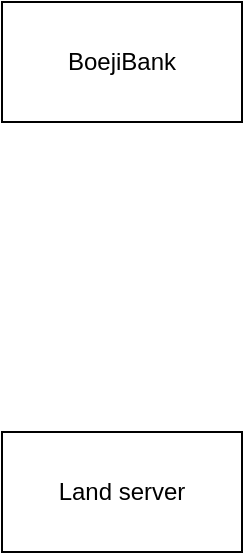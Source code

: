 <mxfile version="14.6.0" type="device"><diagram id="pK-MUM5CAO-KCXHMiq8V" name="Page-1"><mxGraphModel dx="1422" dy="794" grid="1" gridSize="10" guides="1" tooltips="1" connect="1" arrows="1" fold="1" page="1" pageScale="1" pageWidth="827" pageHeight="1169" math="0" shadow="0"><root><mxCell id="0"/><mxCell id="1" parent="0"/><mxCell id="ErNYJAfJRcdmRR43TpaW-1" value="BoejiBank" style="rounded=0;whiteSpace=wrap;html=1;" vertex="1" parent="1"><mxGeometry x="354" y="555" width="120" height="60" as="geometry"/></mxCell><mxCell id="ErNYJAfJRcdmRR43TpaW-2" value="Land server" style="rounded=0;whiteSpace=wrap;html=1;" vertex="1" parent="1"><mxGeometry x="354" y="770" width="120" height="60" as="geometry"/></mxCell></root></mxGraphModel></diagram></mxfile>